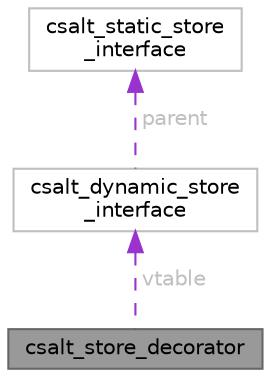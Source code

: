 digraph "csalt_store_decorator"
{
 // LATEX_PDF_SIZE
  bgcolor="transparent";
  edge [fontname=Helvetica,fontsize=10,labelfontname=Helvetica,labelfontsize=10];
  node [fontname=Helvetica,fontsize=10,shape=box,height=0.2,width=0.4];
  Node1 [id="Node000001",label="csalt_store_decorator",height=0.2,width=0.4,color="gray40", fillcolor="grey60", style="filled", fontcolor="black",tooltip="A decorator to include as the first member in your struct."];
  Node2 -> Node1 [id="edge1_Node000001_Node000002",dir="back",color="darkorchid3",style="dashed",tooltip=" ",label=" vtable",fontcolor="grey" ];
  Node2 [id="Node000002",label="csalt_dynamic_store\l_interface",height=0.2,width=0.4,color="grey75", fillcolor="white", style="filled",URL="$structcsalt__dynamic__store__interface.html",tooltip=" "];
  Node3 -> Node2 [id="edge2_Node000002_Node000003",dir="back",color="darkorchid3",style="dashed",tooltip=" ",label=" parent",fontcolor="grey" ];
  Node3 [id="Node000003",label="csalt_static_store\l_interface",height=0.2,width=0.4,color="grey75", fillcolor="white", style="filled",URL="$structcsalt__static__store__interface.html",tooltip=" "];
}

